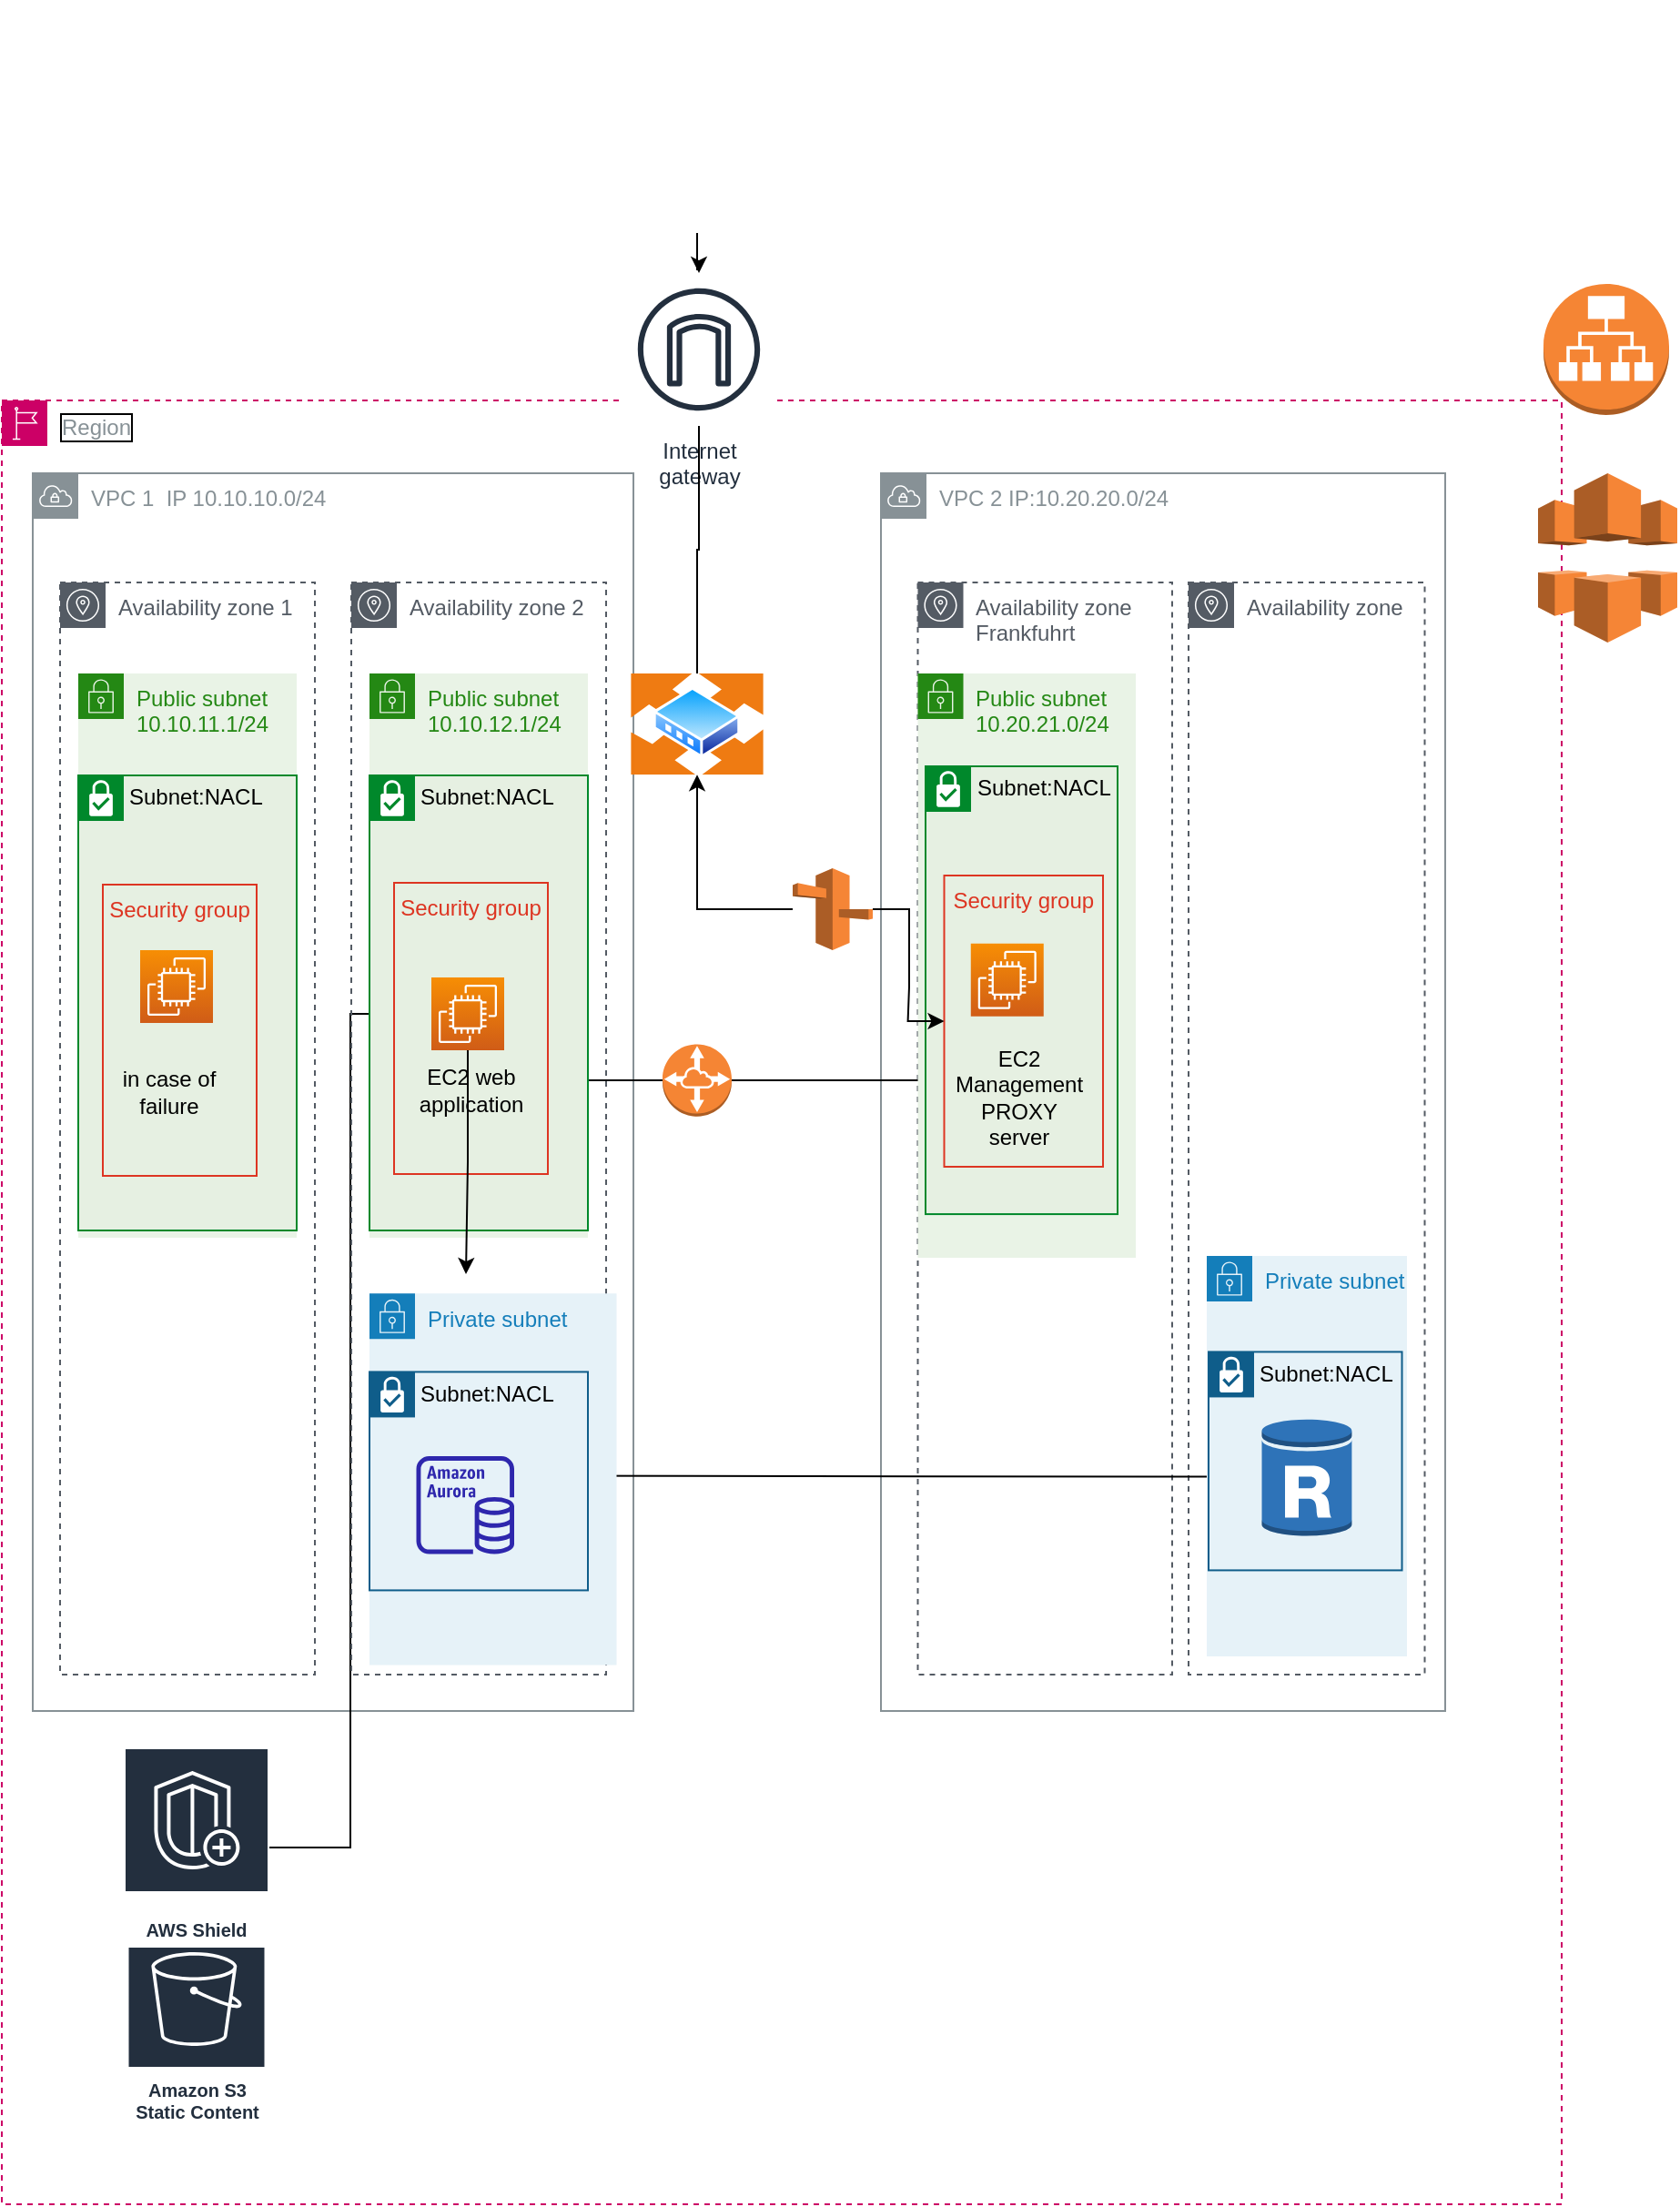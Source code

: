 <mxfile version="15.9.4" type="github">
  <diagram id="mj5j3Ta5XQgOwfbZ-XNI" name="Page-1">
    <mxGraphModel dx="1483" dy="1950" grid="1" gridSize="10" guides="1" tooltips="1" connect="1" arrows="1" fold="1" page="1" pageScale="1" pageWidth="827" pageHeight="1169" math="0" shadow="0">
      <root>
        <mxCell id="0" />
        <mxCell id="1" parent="0" />
        <mxCell id="3-Ja3zfgAtnqCm58jpz--77" value="Region" style="sketch=0;outlineConnect=0;gradientColor=none;html=1;whiteSpace=wrap;fontSize=12;fontStyle=0;shape=mxgraph.aws4.group;grIcon=mxgraph.aws4.group_region;strokeColor=#CC0066;fillColor=none;verticalAlign=top;align=left;spacingLeft=30;fontColor=#879196;dashed=1;labelBackgroundColor=none;labelBorderColor=#000000;" vertex="1" parent="1">
          <mxGeometry x="23" y="-750" width="857" height="991" as="geometry" />
        </mxCell>
        <mxCell id="3-Ja3zfgAtnqCm58jpz--3" value="VPC 1&amp;nbsp; IP 10.10.10.0/24&amp;nbsp;" style="sketch=0;outlineConnect=0;gradientColor=none;html=1;whiteSpace=wrap;fontSize=12;fontStyle=0;shape=mxgraph.aws4.group;grIcon=mxgraph.aws4.group_vpc;strokeColor=#879196;fillColor=none;verticalAlign=top;align=left;spacingLeft=30;fontColor=#879196;dashed=0;" vertex="1" parent="1">
          <mxGeometry x="40" y="-710" width="330" height="680" as="geometry" />
        </mxCell>
        <mxCell id="3-Ja3zfgAtnqCm58jpz--4" value="VPC 2 IP:10.20.20.0/24" style="sketch=0;outlineConnect=0;gradientColor=none;html=1;whiteSpace=wrap;fontSize=12;fontStyle=0;shape=mxgraph.aws4.group;grIcon=mxgraph.aws4.group_vpc;strokeColor=#879196;fillColor=none;verticalAlign=top;align=left;spacingLeft=30;fontColor=#879196;dashed=0;" vertex="1" parent="1">
          <mxGeometry x="506" y="-710" width="310" height="680" as="geometry" />
        </mxCell>
        <mxCell id="3-Ja3zfgAtnqCm58jpz--9" value="Availability zone 1" style="sketch=0;outlineConnect=0;gradientColor=none;html=1;whiteSpace=wrap;fontSize=12;fontStyle=0;shape=mxgraph.aws4.group;grIcon=mxgraph.aws4.group_availability_zone;strokeColor=#545B64;fillColor=none;verticalAlign=top;align=left;spacingLeft=30;fontColor=#545B64;dashed=1;" vertex="1" parent="1">
          <mxGeometry x="55" y="-650" width="140" height="600" as="geometry" />
        </mxCell>
        <mxCell id="3-Ja3zfgAtnqCm58jpz--11" value="Availability zone&lt;br&gt;Frankfuhrt" style="sketch=0;outlineConnect=0;gradientColor=none;html=1;whiteSpace=wrap;fontSize=12;fontStyle=0;shape=mxgraph.aws4.group;grIcon=mxgraph.aws4.group_availability_zone;strokeColor=#545B64;fillColor=none;verticalAlign=top;align=left;spacingLeft=30;fontColor=#545B64;dashed=1;" vertex="1" parent="1">
          <mxGeometry x="526.25" y="-650" width="139.75" height="600" as="geometry" />
        </mxCell>
        <mxCell id="3-Ja3zfgAtnqCm58jpz--12" value="Availability zone" style="sketch=0;outlineConnect=0;gradientColor=none;html=1;whiteSpace=wrap;fontSize=12;fontStyle=0;shape=mxgraph.aws4.group;grIcon=mxgraph.aws4.group_availability_zone;strokeColor=#545B64;fillColor=none;verticalAlign=top;align=left;spacingLeft=30;fontColor=#545B64;dashed=1;" vertex="1" parent="1">
          <mxGeometry x="675" y="-650" width="129.75" height="600" as="geometry" />
        </mxCell>
        <mxCell id="3-Ja3zfgAtnqCm58jpz--43" value="" style="edgeStyle=orthogonalEdgeStyle;rounded=0;orthogonalLoop=1;jettySize=auto;html=1;" edge="1" parent="1" source="3-Ja3zfgAtnqCm58jpz--13" target="3-Ja3zfgAtnqCm58jpz--18">
          <mxGeometry relative="1" as="geometry" />
        </mxCell>
        <mxCell id="3-Ja3zfgAtnqCm58jpz--44" value="" style="edgeStyle=orthogonalEdgeStyle;rounded=0;orthogonalLoop=1;jettySize=auto;html=1;" edge="1" parent="1" source="3-Ja3zfgAtnqCm58jpz--13" target="3-Ja3zfgAtnqCm58jpz--40">
          <mxGeometry relative="1" as="geometry" />
        </mxCell>
        <mxCell id="3-Ja3zfgAtnqCm58jpz--13" value="" style="outlineConnect=0;dashed=0;verticalLabelPosition=bottom;verticalAlign=top;align=center;html=1;shape=mxgraph.aws3.vpc_peering;fillColor=#F58534;gradientColor=none;" vertex="1" parent="1">
          <mxGeometry x="386" y="-396.29" width="38" height="39.65" as="geometry" />
        </mxCell>
        <mxCell id="3-Ja3zfgAtnqCm58jpz--61" style="edgeStyle=orthogonalEdgeStyle;rounded=0;orthogonalLoop=1;jettySize=auto;html=1;entryX=0;entryY=0.5;entryDx=0;entryDy=0;entryPerimeter=0;fontColor=#000000;startArrow=none;" edge="1" parent="1" source="3-Ja3zfgAtnqCm58jpz--62" target="3-Ja3zfgAtnqCm58jpz--40">
          <mxGeometry relative="1" as="geometry" />
        </mxCell>
        <mxCell id="3-Ja3zfgAtnqCm58jpz--14" value="Amazon S3 &lt;br&gt;Static Content" style="sketch=0;outlineConnect=0;fontColor=#232F3E;gradientColor=none;strokeColor=#ffffff;fillColor=#232F3E;dashed=0;verticalLabelPosition=middle;verticalAlign=bottom;align=center;html=1;whiteSpace=wrap;fontSize=10;fontStyle=1;spacing=3;shape=mxgraph.aws4.productIcon;prIcon=mxgraph.aws4.s3;" vertex="1" parent="1">
          <mxGeometry x="91.75" y="90" width="76.5" height="110" as="geometry" />
        </mxCell>
        <mxCell id="3-Ja3zfgAtnqCm58jpz--17" value="Public subnet&lt;br&gt;10.20.21.0/24" style="points=[[0,0],[0.25,0],[0.5,0],[0.75,0],[1,0],[1,0.25],[1,0.5],[1,0.75],[1,1],[0.75,1],[0.5,1],[0.25,1],[0,1],[0,0.75],[0,0.5],[0,0.25]];outlineConnect=0;gradientColor=none;html=1;whiteSpace=wrap;fontSize=12;fontStyle=0;shape=mxgraph.aws4.group;grIcon=mxgraph.aws4.group_security_group;grStroke=0;strokeColor=#248814;fillColor=#E9F3E6;verticalAlign=top;align=left;spacingLeft=30;fontColor=#248814;dashed=0;" vertex="1" parent="1">
          <mxGeometry x="526.25" y="-600" width="119.75" height="321" as="geometry" />
        </mxCell>
        <mxCell id="3-Ja3zfgAtnqCm58jpz--23" value="Internet&#xa;gateway" style="sketch=0;outlineConnect=0;fontColor=#232F3E;gradientColor=none;strokeColor=#232F3E;fillColor=#ffffff;dashed=0;verticalLabelPosition=bottom;verticalAlign=top;align=center;html=1;fontSize=12;fontStyle=0;aspect=fixed;shape=mxgraph.aws4.resourceIcon;resIcon=mxgraph.aws4.internet_gateway;" vertex="1" parent="1">
          <mxGeometry x="364" y="-820" width="84" height="84" as="geometry" />
        </mxCell>
        <mxCell id="3-Ja3zfgAtnqCm58jpz--32" value="Subnet:NACL" style="shape=mxgraph.ibm.box;prType=subnet;fontStyle=0;verticalAlign=top;align=left;spacingLeft=32;spacingTop=4;fillColor=#E6F0E2;rounded=0;whiteSpace=wrap;html=1;strokeColor=#00882B;strokeWidth=1;dashed=0;container=1;spacing=-4;collapsible=0;expand=0;recursiveResize=0;" vertex="1" parent="1">
          <mxGeometry x="530.5" y="-549" width="105.5" height="246.04" as="geometry" />
        </mxCell>
        <mxCell id="3-Ja3zfgAtnqCm58jpz--54" value="EC2 Management PROXY server" style="text;html=1;strokeColor=none;fillColor=none;align=center;verticalAlign=middle;whiteSpace=wrap;rounded=0;" vertex="1" parent="3-Ja3zfgAtnqCm58jpz--32">
          <mxGeometry x="21.63" y="154.41" width="60" height="55.59" as="geometry" />
        </mxCell>
        <mxCell id="3-Ja3zfgAtnqCm58jpz--18" value="" style="sketch=0;points=[[0,0,0],[0.25,0,0],[0.5,0,0],[0.75,0,0],[1,0,0],[0,1,0],[0.25,1,0],[0.5,1,0],[0.75,1,0],[1,1,0],[0,0.25,0],[0,0.5,0],[0,0.75,0],[1,0.25,0],[1,0.5,0],[1,0.75,0]];outlineConnect=0;fontColor=#232F3E;gradientColor=#F78E04;gradientDirection=north;fillColor=#D05C17;strokeColor=#ffffff;dashed=0;verticalLabelPosition=bottom;verticalAlign=top;align=center;html=1;fontSize=12;fontStyle=0;aspect=fixed;shape=mxgraph.aws4.resourceIcon;resIcon=mxgraph.aws4.ec2;" vertex="1" parent="1">
          <mxGeometry x="555.38" y="-451.59" width="40" height="40" as="geometry" />
        </mxCell>
        <mxCell id="3-Ja3zfgAtnqCm58jpz--37" value="Availability zone 2" style="sketch=0;outlineConnect=0;gradientColor=none;html=1;whiteSpace=wrap;fontSize=12;fontStyle=0;shape=mxgraph.aws4.group;grIcon=mxgraph.aws4.group_availability_zone;strokeColor=#545B64;fillColor=none;verticalAlign=top;align=left;spacingLeft=30;fontColor=#545B64;dashed=1;" vertex="1" parent="1">
          <mxGeometry x="215" y="-650" width="140" height="600" as="geometry" />
        </mxCell>
        <mxCell id="3-Ja3zfgAtnqCm58jpz--52" style="edgeStyle=orthogonalEdgeStyle;rounded=0;orthogonalLoop=1;jettySize=auto;html=1;" edge="1" parent="1">
          <mxGeometry relative="1" as="geometry">
            <mxPoint x="303" y="-159.2" as="sourcePoint" />
            <mxPoint x="715.25" y="-134.286" as="targetPoint" />
          </mxGeometry>
        </mxCell>
        <mxCell id="3-Ja3zfgAtnqCm58jpz--38" value="Public subnet&lt;br&gt;10.10.12.1/24" style="points=[[0,0],[0.25,0],[0.5,0],[0.75,0],[1,0],[1,0.25],[1,0.5],[1,0.75],[1,1],[0.75,1],[0.5,1],[0.25,1],[0,1],[0,0.75],[0,0.5],[0,0.25]];outlineConnect=0;gradientColor=none;html=1;whiteSpace=wrap;fontSize=12;fontStyle=0;shape=mxgraph.aws4.group;grIcon=mxgraph.aws4.group_security_group;grStroke=0;strokeColor=#248814;fillColor=#E9F3E6;verticalAlign=top;align=left;spacingLeft=30;fontColor=#248814;dashed=0;" vertex="1" parent="1">
          <mxGeometry x="225" y="-600" width="120" height="310" as="geometry" />
        </mxCell>
        <mxCell id="3-Ja3zfgAtnqCm58jpz--31" value="Subnet:NACL" style="shape=mxgraph.ibm.box;prType=subnet;fontStyle=0;verticalAlign=top;align=left;spacingLeft=32;spacingTop=4;fillColor=#E6F0E2;rounded=0;whiteSpace=wrap;html=1;strokeColor=#00882B;strokeWidth=1;dashed=0;container=1;spacing=-4;collapsible=0;expand=0;recursiveResize=0;" vertex="1" parent="1">
          <mxGeometry x="225" y="-544" width="120" height="250" as="geometry" />
        </mxCell>
        <mxCell id="3-Ja3zfgAtnqCm58jpz--39" value="Security group" style="fillColor=none;strokeColor=#DD3522;verticalAlign=top;fontStyle=0;fontColor=#DD3522;" vertex="1" parent="1">
          <mxGeometry x="238.5" y="-485" width="84.5" height="160" as="geometry" />
        </mxCell>
        <mxCell id="3-Ja3zfgAtnqCm58jpz--41" value="" style="edgeStyle=orthogonalEdgeStyle;rounded=0;orthogonalLoop=1;jettySize=auto;html=1;" edge="1" parent="1" source="3-Ja3zfgAtnqCm58jpz--40">
          <mxGeometry relative="1" as="geometry">
            <mxPoint x="278" y="-270" as="targetPoint" />
          </mxGeometry>
        </mxCell>
        <mxCell id="3-Ja3zfgAtnqCm58jpz--40" value="" style="sketch=0;points=[[0,0,0],[0.25,0,0],[0.5,0,0],[0.75,0,0],[1,0,0],[0,1,0],[0.25,1,0],[0.5,1,0],[0.75,1,0],[1,1,0],[0,0.25,0],[0,0.5,0],[0,0.75,0],[1,0.25,0],[1,0.5,0],[1,0.75,0]];outlineConnect=0;fontColor=#232F3E;gradientColor=#F78E04;gradientDirection=north;fillColor=#D05C17;strokeColor=#ffffff;dashed=0;verticalLabelPosition=bottom;verticalAlign=top;align=center;html=1;fontSize=12;fontStyle=0;aspect=fixed;shape=mxgraph.aws4.resourceIcon;resIcon=mxgraph.aws4.ec2;" vertex="1" parent="1">
          <mxGeometry x="259" y="-433" width="40" height="40" as="geometry" />
        </mxCell>
        <mxCell id="3-Ja3zfgAtnqCm58jpz--45" value="Private subnet" style="points=[[0,0],[0.25,0],[0.5,0],[0.75,0],[1,0],[1,0.25],[1,0.5],[1,0.75],[1,1],[0.75,1],[0.5,1],[0.25,1],[0,1],[0,0.75],[0,0.5],[0,0.25]];outlineConnect=0;gradientColor=none;html=1;whiteSpace=wrap;fontSize=12;fontStyle=0;shape=mxgraph.aws4.group;grIcon=mxgraph.aws4.group_security_group;grStroke=0;strokeColor=#147EBA;fillColor=#E6F2F8;verticalAlign=top;align=left;spacingLeft=30;fontColor=#147EBA;dashed=0;" vertex="1" parent="1">
          <mxGeometry x="685" y="-280" width="110" height="220" as="geometry" />
        </mxCell>
        <mxCell id="3-Ja3zfgAtnqCm58jpz--47" value="" style="outlineConnect=0;dashed=0;verticalLabelPosition=bottom;verticalAlign=top;align=center;html=1;shape=mxgraph.aws3.rds_db_instance_read_replica;fillColor=#2E73B8;gradientColor=none;" vertex="1" parent="1">
          <mxGeometry x="715.25" y="-191.29" width="49.5" height="66" as="geometry" />
        </mxCell>
        <mxCell id="3-Ja3zfgAtnqCm58jpz--53" value="EC2 web application" style="text;html=1;strokeColor=none;fillColor=none;align=center;verticalAlign=middle;whiteSpace=wrap;rounded=0;" vertex="1" parent="1">
          <mxGeometry x="250.75" y="-385.59" width="60" height="30" as="geometry" />
        </mxCell>
        <mxCell id="3-Ja3zfgAtnqCm58jpz--55" value="Security group" style="fillColor=none;strokeColor=#DD3522;verticalAlign=top;fontStyle=0;fontColor=#DD3522;" vertex="1" parent="1">
          <mxGeometry x="540.75" y="-489" width="87.25" height="160" as="geometry" />
        </mxCell>
        <mxCell id="3-Ja3zfgAtnqCm58jpz--60" value="Subnet:NACL" style="shape=mxgraph.ibm.box;prType=subnet;fontStyle=0;verticalAlign=top;align=left;spacingLeft=32;spacingTop=4;fillColor=none;rounded=0;whiteSpace=wrap;html=1;strokeColor=#0F5D8A;strokeWidth=1;dashed=0;container=1;spacing=-4;collapsible=0;expand=0;recursiveResize=0;fontColor=#000000;labelBackgroundColor=none;" vertex="1" parent="1">
          <mxGeometry x="686" y="-227.29" width="106.25" height="120" as="geometry" />
        </mxCell>
        <mxCell id="3-Ja3zfgAtnqCm58jpz--64" value="Public subnet&lt;br&gt;10.10.11.1/24" style="points=[[0,0],[0.25,0],[0.5,0],[0.75,0],[1,0],[1,0.25],[1,0.5],[1,0.75],[1,1],[0.75,1],[0.5,1],[0.25,1],[0,1],[0,0.75],[0,0.5],[0,0.25]];outlineConnect=0;gradientColor=none;html=1;whiteSpace=wrap;fontSize=12;fontStyle=0;shape=mxgraph.aws4.group;grIcon=mxgraph.aws4.group_security_group;grStroke=0;strokeColor=#248814;fillColor=#E9F3E6;verticalAlign=top;align=left;spacingLeft=30;fontColor=#248814;dashed=0;" vertex="1" parent="1">
          <mxGeometry x="65" y="-600" width="120" height="310" as="geometry" />
        </mxCell>
        <mxCell id="3-Ja3zfgAtnqCm58jpz--65" value="Subnet:NACL" style="shape=mxgraph.ibm.box;prType=subnet;fontStyle=0;verticalAlign=top;align=left;spacingLeft=32;spacingTop=4;fillColor=#E6F0E2;rounded=0;whiteSpace=wrap;html=1;strokeColor=#00882B;strokeWidth=1;dashed=0;container=1;spacing=-4;collapsible=0;expand=0;recursiveResize=0;" vertex="1" parent="1">
          <mxGeometry x="65" y="-544" width="120" height="250" as="geometry" />
        </mxCell>
        <mxCell id="3-Ja3zfgAtnqCm58jpz--66" value="Security group" style="fillColor=none;strokeColor=#DD3522;verticalAlign=top;fontStyle=0;fontColor=#DD3522;" vertex="1" parent="1">
          <mxGeometry x="78.5" y="-484" width="84.5" height="160" as="geometry" />
        </mxCell>
        <mxCell id="3-Ja3zfgAtnqCm58jpz--67" value="" style="sketch=0;points=[[0,0,0],[0.25,0,0],[0.5,0,0],[0.75,0,0],[1,0,0],[0,1,0],[0.25,1,0],[0.5,1,0],[0.75,1,0],[1,1,0],[0,0.25,0],[0,0.5,0],[0,0.75,0],[1,0.25,0],[1,0.5,0],[1,0.75,0]];outlineConnect=0;fontColor=#232F3E;gradientColor=#F78E04;gradientDirection=north;fillColor=#D05C17;strokeColor=#ffffff;dashed=0;verticalLabelPosition=bottom;verticalAlign=top;align=center;html=1;fontSize=12;fontStyle=0;aspect=fixed;shape=mxgraph.aws4.resourceIcon;resIcon=mxgraph.aws4.ec2;" vertex="1" parent="1">
          <mxGeometry x="99" y="-448" width="40" height="40" as="geometry" />
        </mxCell>
        <mxCell id="3-Ja3zfgAtnqCm58jpz--68" value="in case of failure" style="text;html=1;strokeColor=none;fillColor=none;align=center;verticalAlign=middle;whiteSpace=wrap;rounded=0;labelBackgroundColor=none;fontColor=#000000;" vertex="1" parent="1">
          <mxGeometry x="78.5" y="-385" width="71.5" height="30" as="geometry" />
        </mxCell>
        <mxCell id="3-Ja3zfgAtnqCm58jpz--74" value="Private subnet" style="points=[[0,0],[0.25,0],[0.5,0],[0.75,0],[1,0],[1,0.25],[1,0.5],[1,0.75],[1,1],[0.75,1],[0.5,1],[0.25,1],[0,1],[0,0.75],[0,0.5],[0,0.25]];outlineConnect=0;gradientColor=none;whiteSpace=wrap;fontSize=12;fontStyle=0;shape=mxgraph.aws4.group;grIcon=mxgraph.aws4.group_security_group;grStroke=0;strokeColor=#147EBA;fillColor=#E6F2F8;verticalAlign=top;align=left;spacingLeft=30;fontColor=#147EBA;dashed=0;labelBorderColor=none;html=1;" vertex="1" parent="1">
          <mxGeometry x="225" y="-259.36" width="135.75" height="204.13" as="geometry" />
        </mxCell>
        <mxCell id="3-Ja3zfgAtnqCm58jpz--75" value="Subnet:NACL" style="shape=mxgraph.ibm.box;prType=subnet;fontStyle=0;verticalAlign=top;align=left;spacingLeft=32;spacingTop=4;fillColor=none;rounded=0;whiteSpace=wrap;html=1;strokeColor=#0F5D8A;strokeWidth=1;dashed=0;container=1;spacing=-4;collapsible=0;expand=0;recursiveResize=0;fontColor=#000000;labelBackgroundColor=none;" vertex="1" parent="1">
          <mxGeometry x="225" y="-216.29" width="120" height="120" as="geometry" />
        </mxCell>
        <mxCell id="3-Ja3zfgAtnqCm58jpz--72" value="" style="sketch=0;outlineConnect=0;fontColor=#232F3E;gradientColor=none;fillColor=#2E27AD;strokeColor=none;dashed=0;verticalLabelPosition=bottom;verticalAlign=top;align=center;html=1;fontSize=12;fontStyle=0;aspect=fixed;pointerEvents=1;shape=mxgraph.aws4.aurora_instance;" vertex="1" parent="3-Ja3zfgAtnqCm58jpz--75">
          <mxGeometry x="25.75" y="46.29" width="53.75" height="53.75" as="geometry" />
        </mxCell>
        <mxCell id="3-Ja3zfgAtnqCm58jpz--62" value="AWS Shield" style="sketch=0;outlineConnect=0;fontColor=#232F3E;gradientColor=none;strokeColor=#ffffff;fillColor=#232F3E;dashed=0;verticalLabelPosition=middle;verticalAlign=bottom;align=center;html=1;whiteSpace=wrap;fontSize=10;fontStyle=1;spacing=3;shape=mxgraph.aws4.productIcon;prIcon=mxgraph.aws4.shield;labelBackgroundColor=none;" vertex="1" parent="1">
          <mxGeometry x="90" y="-10" width="80" height="110" as="geometry" />
        </mxCell>
        <mxCell id="3-Ja3zfgAtnqCm58jpz--82" value="" style="aspect=fixed;perimeter=ellipsePerimeter;html=1;align=center;shadow=0;dashed=0;spacingTop=3;image;image=img/lib/active_directory/router.svg;labelBackgroundColor=none;labelBorderColor=#000000;fontColor=#000000;strokeColor=#CC0066;fillColor=none;" vertex="1" parent="1">
          <mxGeometry x="368.42" y="-600" width="73.16" height="55.6" as="geometry" />
        </mxCell>
        <mxCell id="3-Ja3zfgAtnqCm58jpz--85" value="" style="outlineConnect=0;dashed=0;verticalLabelPosition=bottom;verticalAlign=top;align=center;html=1;shape=mxgraph.aws3.application_load_balancer;fillColor=#F58534;gradientColor=none;labelBackgroundColor=none;labelBorderColor=#000000;fontColor=#000000;strokeColor=#CC0066;" vertex="1" parent="1">
          <mxGeometry x="870" y="-814" width="69" height="72" as="geometry" />
        </mxCell>
        <mxCell id="3-Ja3zfgAtnqCm58jpz--86" value="" style="outlineConnect=0;dashed=0;verticalLabelPosition=bottom;verticalAlign=top;align=center;html=1;shape=mxgraph.aws3.cloudfront;fillColor=#F58536;gradientColor=none;labelBackgroundColor=none;labelBorderColor=#000000;fontColor=#000000;strokeColor=#CC0066;" vertex="1" parent="1">
          <mxGeometry x="867" y="-710" width="76.5" height="93" as="geometry" />
        </mxCell>
        <mxCell id="3-Ja3zfgAtnqCm58jpz--88" value="" style="edgeStyle=orthogonalEdgeStyle;rounded=0;orthogonalLoop=1;jettySize=auto;html=1;fontColor=#000000;" edge="1" parent="1" source="3-Ja3zfgAtnqCm58jpz--87" target="3-Ja3zfgAtnqCm58jpz--23">
          <mxGeometry relative="1" as="geometry" />
        </mxCell>
        <mxCell id="3-Ja3zfgAtnqCm58jpz--87" value="" style="shape=image;html=1;verticalAlign=top;verticalLabelPosition=bottom;labelBackgroundColor=#ffffff;imageAspect=0;aspect=fixed;image=https://cdn1.iconfinder.com/data/icons/Futurosoft%20Icons%200.5.2/128x128/filesystems/www.png;labelBorderColor=#000000;fontColor=#000000;strokeColor=#CC0066;fillColor=none;" vertex="1" parent="1">
          <mxGeometry x="341" y="-970" width="128" height="128" as="geometry" />
        </mxCell>
        <mxCell id="3-Ja3zfgAtnqCm58jpz--93" value="" style="edgeStyle=orthogonalEdgeStyle;rounded=0;orthogonalLoop=1;jettySize=auto;html=1;fontColor=#000000;endArrow=none;" edge="1" parent="1" source="3-Ja3zfgAtnqCm58jpz--82" target="3-Ja3zfgAtnqCm58jpz--23">
          <mxGeometry relative="1" as="geometry">
            <mxPoint x="406.58" y="-590" as="sourcePoint" />
            <mxPoint x="406.571" y="-625" as="targetPoint" />
          </mxGeometry>
        </mxCell>
        <mxCell id="3-Ja3zfgAtnqCm58jpz--98" value="" style="edgeStyle=orthogonalEdgeStyle;rounded=0;orthogonalLoop=1;jettySize=auto;html=1;fontColor=#000000;" edge="1" parent="1" source="3-Ja3zfgAtnqCm58jpz--94" target="3-Ja3zfgAtnqCm58jpz--55">
          <mxGeometry relative="1" as="geometry" />
        </mxCell>
        <mxCell id="3-Ja3zfgAtnqCm58jpz--99" value="" style="edgeStyle=orthogonalEdgeStyle;rounded=0;orthogonalLoop=1;jettySize=auto;html=1;fontColor=#000000;" edge="1" parent="1" source="3-Ja3zfgAtnqCm58jpz--94" target="3-Ja3zfgAtnqCm58jpz--82">
          <mxGeometry relative="1" as="geometry" />
        </mxCell>
        <mxCell id="3-Ja3zfgAtnqCm58jpz--94" value="" style="outlineConnect=0;dashed=0;verticalLabelPosition=bottom;verticalAlign=top;align=center;html=1;shape=mxgraph.aws3.route_53;fillColor=#F58536;gradientColor=none;" vertex="1" parent="1">
          <mxGeometry x="457.5" y="-493.0" width="44" height="45" as="geometry" />
        </mxCell>
      </root>
    </mxGraphModel>
  </diagram>
</mxfile>
